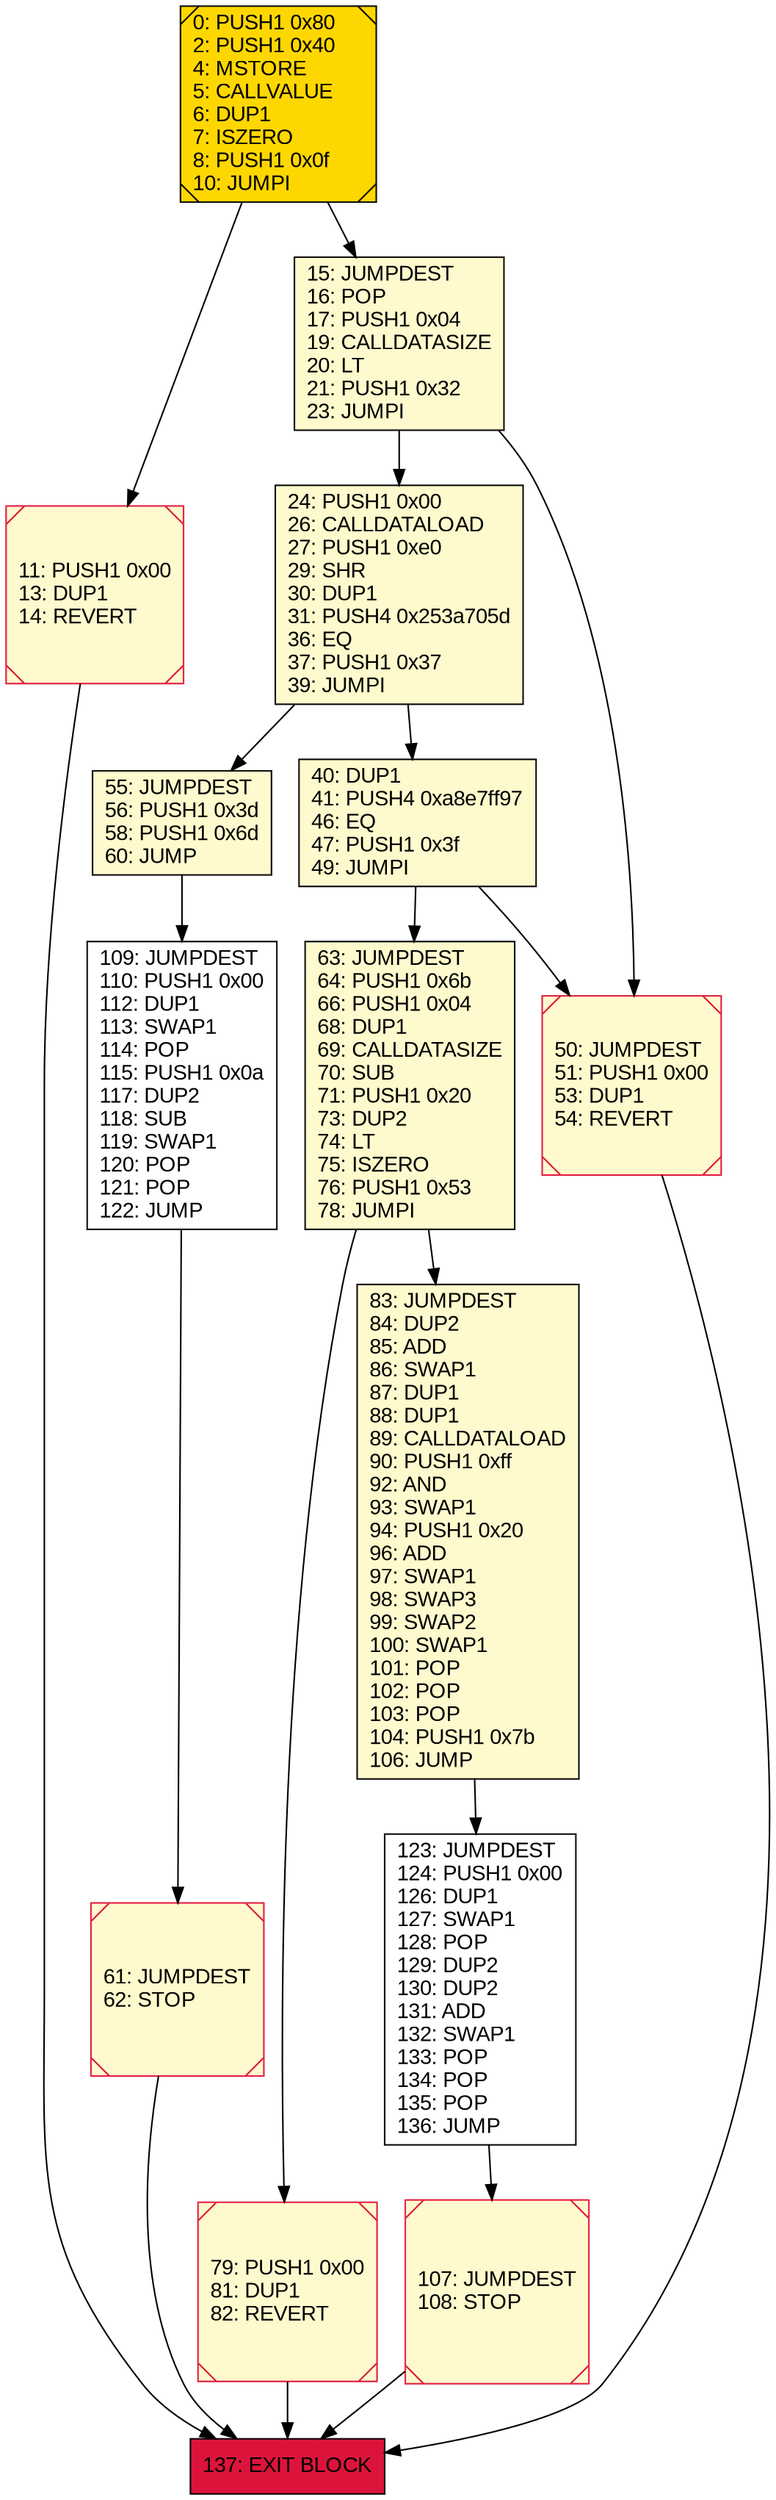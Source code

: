 digraph G {
bgcolor=transparent rankdir=UD;
node [shape=box style=filled color=black fillcolor=white fontname=arial fontcolor=black];
55 [label="55: JUMPDEST\l56: PUSH1 0x3d\l58: PUSH1 0x6d\l60: JUMP\l" fillcolor=lemonchiffon ];
109 [label="109: JUMPDEST\l110: PUSH1 0x00\l112: DUP1\l113: SWAP1\l114: POP\l115: PUSH1 0x0a\l117: DUP2\l118: SUB\l119: SWAP1\l120: POP\l121: POP\l122: JUMP\l" ];
24 [label="24: PUSH1 0x00\l26: CALLDATALOAD\l27: PUSH1 0xe0\l29: SHR\l30: DUP1\l31: PUSH4 0x253a705d\l36: EQ\l37: PUSH1 0x37\l39: JUMPI\l" fillcolor=lemonchiffon ];
137 [label="137: EXIT BLOCK\l" fillcolor=crimson ];
63 [label="63: JUMPDEST\l64: PUSH1 0x6b\l66: PUSH1 0x04\l68: DUP1\l69: CALLDATASIZE\l70: SUB\l71: PUSH1 0x20\l73: DUP2\l74: LT\l75: ISZERO\l76: PUSH1 0x53\l78: JUMPI\l" fillcolor=lemonchiffon ];
61 [label="61: JUMPDEST\l62: STOP\l" fillcolor=lemonchiffon shape=Msquare color=crimson ];
123 [label="123: JUMPDEST\l124: PUSH1 0x00\l126: DUP1\l127: SWAP1\l128: POP\l129: DUP2\l130: DUP2\l131: ADD\l132: SWAP1\l133: POP\l134: POP\l135: POP\l136: JUMP\l" ];
11 [label="11: PUSH1 0x00\l13: DUP1\l14: REVERT\l" fillcolor=lemonchiffon shape=Msquare color=crimson ];
15 [label="15: JUMPDEST\l16: POP\l17: PUSH1 0x04\l19: CALLDATASIZE\l20: LT\l21: PUSH1 0x32\l23: JUMPI\l" fillcolor=lemonchiffon ];
79 [label="79: PUSH1 0x00\l81: DUP1\l82: REVERT\l" fillcolor=lemonchiffon shape=Msquare color=crimson ];
40 [label="40: DUP1\l41: PUSH4 0xa8e7ff97\l46: EQ\l47: PUSH1 0x3f\l49: JUMPI\l" fillcolor=lemonchiffon ];
0 [label="0: PUSH1 0x80\l2: PUSH1 0x40\l4: MSTORE\l5: CALLVALUE\l6: DUP1\l7: ISZERO\l8: PUSH1 0x0f\l10: JUMPI\l" fillcolor=lemonchiffon shape=Msquare fillcolor=gold ];
50 [label="50: JUMPDEST\l51: PUSH1 0x00\l53: DUP1\l54: REVERT\l" fillcolor=lemonchiffon shape=Msquare color=crimson ];
83 [label="83: JUMPDEST\l84: DUP2\l85: ADD\l86: SWAP1\l87: DUP1\l88: DUP1\l89: CALLDATALOAD\l90: PUSH1 0xff\l92: AND\l93: SWAP1\l94: PUSH1 0x20\l96: ADD\l97: SWAP1\l98: SWAP3\l99: SWAP2\l100: SWAP1\l101: POP\l102: POP\l103: POP\l104: PUSH1 0x7b\l106: JUMP\l" fillcolor=lemonchiffon ];
107 [label="107: JUMPDEST\l108: STOP\l" fillcolor=lemonchiffon shape=Msquare color=crimson ];
61 -> 137;
11 -> 137;
24 -> 55;
55 -> 109;
40 -> 50;
63 -> 79;
79 -> 137;
15 -> 24;
109 -> 61;
63 -> 83;
83 -> 123;
107 -> 137;
123 -> 107;
24 -> 40;
0 -> 11;
0 -> 15;
40 -> 63;
15 -> 50;
50 -> 137;
}